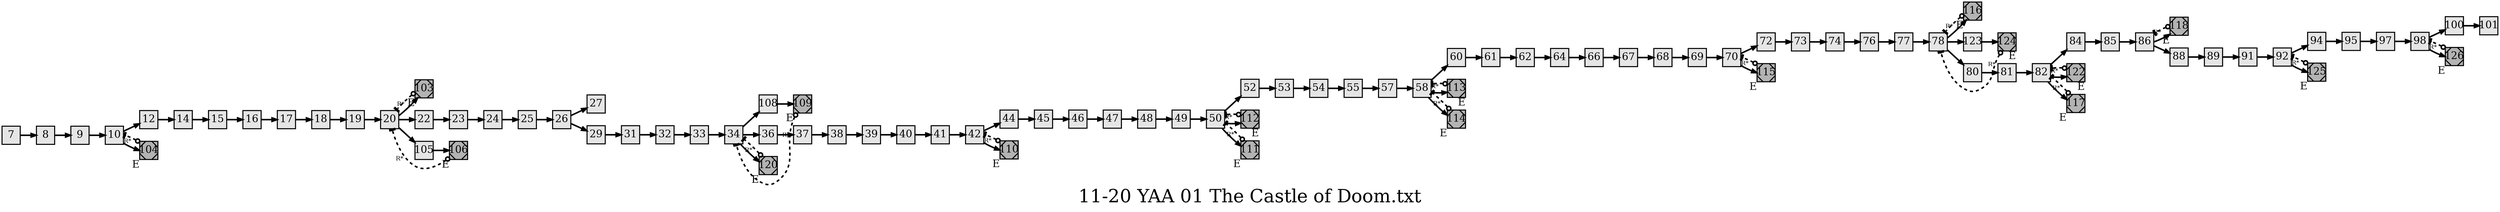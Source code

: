 digraph g{
  graph [ label="11-20 YAA 01 The Castle of Doom.txt" rankdir=LR, ordering=out, fontsize=36, nodesep="0.35", ranksep="0.45"];
  node  [shape=rect, penwidth=2, fontsize=20, style=filled, fillcolor=grey90, margin="0,0", labelfloat=true, regular=true, fixedsize=true];
  edge  [labelfloat=true, penwidth=3, fontsize=12];

  7 -> 8;
  8 -> 9;
  9 -> 10;
  10 -> 12;
  10 -> 104;
  12 -> 14;
  14 -> 15;
  15 -> 16;
  16 -> 17;
  17 -> 18;
  18 -> 19;
  19 -> 20;
  20 -> 103;
  20 -> 22;
  20 -> 105;
  22 -> 23;
  23 -> 24;
  24 -> 25;
  25 -> 26;
  26 -> 27;
  26 -> 29;
  29 -> 31;
  31 -> 32;
  32 -> 33;
  33 -> 34;
  34 -> 108;
  34 -> 36;
  34 -> 120;
  36 -> 37;
  37 -> 38;
  38 -> 39;
  39 -> 40;
  40 -> 41;
  41 -> 42;
  42 -> 44;
  42 -> 110;
  44 -> 45;
  45 -> 46;
  46 -> 47;
  47 -> 48;
  48 -> 49;
  49 -> 50;
  50 -> 52;
  50 -> 112;
  50 -> 111;
  52 -> 53;
  53 -> 54;
  54 -> 55;
  55 -> 57;
  57 -> 58;
  58 -> 60;
  58 -> 113;
  58 -> 114;
  60 -> 61;
  61 -> 62;
  62 -> 64;
  64 -> 66;
  66 -> 67;
  67 -> 68;
  68 -> 69;
  69 -> 70;
  70 -> 72;
  70 -> 115;
  72 -> 73;
  73 -> 74;
  74 -> 76;
  76 -> 77;
  77 -> 78;
  78 -> 116;
  78 -> 123;
  78 -> 80;
  80 -> 81;
  81 -> 82;
  82 -> 84;
  82 -> 122;
  82 -> 117;
  84 -> 85;
  85 -> 86;
  86 -> 118;
  86 -> 88;
  88 -> 89;
  89 -> 91;
  91 -> 92;
  92 -> 94;
  92 -> 125;
  94 -> 95;
  95 -> 97;
  97 -> 98;
  98 -> 100;
  98 -> 126;
  100 -> 101;
  103	[ xlabel="E", shape=Msquare, fontsize=20, fillcolor=grey70 ];
  103 -> 20	[ xlabel="R*", dir=both, arrowhead=tee, arrowtail=odot, style=dashed, constraint=false ];
  104	[ xlabel="E", shape=Msquare, fontsize=20, fillcolor=grey70 ];
  104 -> 10	[ xlabel="R*", dir=both, arrowhead=tee, arrowtail=odot, style=dashed, constraint=false ];
  105 -> 106;
  106	[ xlabel="E", shape=Msquare, fontsize=20, fillcolor=grey70 ];
  106 -> 20	[ xlabel="R*", dir=both, arrowhead=tee, arrowtail=odot, style=dashed, constraint=false ];
  108 -> 109;
  109	[ xlabel="E", shape=Msquare, fontsize=20, fillcolor=grey70 ];
  109 -> 34	[ xlabel="R*", dir=both, arrowhead=tee, arrowtail=odot, style=dashed, constraint=false ];
  110	[ xlabel="E", shape=Msquare, fontsize=20, fillcolor=grey70 ];
  110 -> 42	[ xlabel="R*", dir=both, arrowhead=tee, arrowtail=odot, style=dashed, constraint=false ];
  111	[ xlabel="E", shape=Msquare, fontsize=20, fillcolor=grey70 ];
  111 -> 50	[ xlabel="R*", dir=both, arrowhead=tee, arrowtail=odot, style=dashed, constraint=false ];
  112	[ xlabel="E", shape=Msquare, fontsize=20, fillcolor=grey70 ];
  112 -> 50	[ xlabel="R*", dir=both, arrowhead=tee, arrowtail=odot, style=dashed, constraint=false ];
  113	[ xlabel="E", shape=Msquare, fontsize=20, fillcolor=grey70 ];
  113 -> 58	[ xlabel="R*", dir=both, arrowhead=tee, arrowtail=odot, style=dashed, constraint=false ];
  114	[ xlabel="E", shape=Msquare, fontsize=20, fillcolor=grey70 ];
  114 -> 58	[ xlabel="R*", dir=both, arrowhead=tee, arrowtail=odot, style=dashed, constraint=false ];
  115	[ xlabel="E", shape=Msquare, fontsize=20, fillcolor=grey70 ];
  115 -> 70	[ xlabel="R*", dir=both, arrowhead=tee, arrowtail=odot, style=dashed, constraint=false ];
  116	[ xlabel="E", shape=Msquare, fontsize=20, fillcolor=grey70 ];
  116 -> 78	[ xlabel="R*", dir=both, arrowhead=tee, arrowtail=odot, style=dashed, constraint=false ];
  117	[ xlabel="E", shape=Msquare, fontsize=20, fillcolor=grey70 ];
  117 -> 82	[ xlabel="R*", dir=both, arrowhead=tee, arrowtail=odot, style=dashed, constraint=false ];
  118	[ xlabel="E", shape=Msquare, fontsize=20, fillcolor=grey70 ];
  118 -> 86	[ xlabel="R*", dir=both, arrowhead=tee, arrowtail=odot, style=dashed, constraint=false ];
  120	[ xlabel="E", shape=Msquare, fontsize=20, fillcolor=grey70 ];
  120 -> 34	[ xlabel="R*", dir=both, arrowhead=tee, arrowtail=odot, style=dashed, constraint=false ];
  122	[ xlabel="E", shape=Msquare, fontsize=20, fillcolor=grey70 ];
  122 -> 82	[ xlabel="R*", dir=both, arrowhead=tee, arrowtail=odot, style=dashed, constraint=false ];
  123 -> 124;
  124	[ xlabel="E", shape=Msquare, fontsize=20, fillcolor=grey70 ];
  124 -> 78	[ xlabel="R*", dir=both, arrowhead=tee, arrowtail=odot, style=dashed, constraint=false ];
  125	[ xlabel="E", shape=Msquare, fontsize=20, fillcolor=grey70 ];
  125 -> 92	[ xlabel="R*", dir=both, arrowhead=tee, arrowtail=odot, style=dashed, constraint=false ];
  126	[ xlabel="E", shape=Msquare, fontsize=20, fillcolor=grey70 ];
  126 -> 98	[ xlabel="R*", dir=both, arrowhead=tee, arrowtail=odot, style=dashed, constraint=false ];
}

